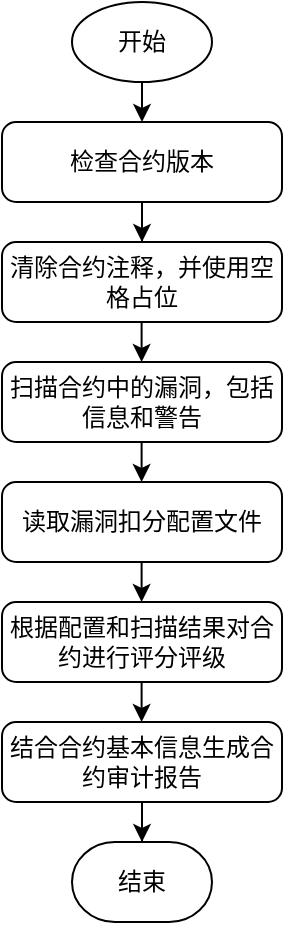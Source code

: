 <mxfile version="14.2.4" type="github">
  <diagram id="C5RBs43oDa-KdzZeNtuy" name="Page-1">
    <mxGraphModel dx="1426" dy="831" grid="1" gridSize="10" guides="1" tooltips="1" connect="1" arrows="1" fold="1" page="1" pageScale="1" pageWidth="827" pageHeight="1169" math="0" shadow="0">
      <root>
        <mxCell id="WIyWlLk6GJQsqaUBKTNV-0" />
        <mxCell id="WIyWlLk6GJQsqaUBKTNV-1" parent="WIyWlLk6GJQsqaUBKTNV-0" />
        <mxCell id="D1-YBusbFk8xAOi95iSE-8" style="edgeStyle=orthogonalEdgeStyle;rounded=0;orthogonalLoop=1;jettySize=auto;html=1;exitX=0.5;exitY=1;exitDx=0;exitDy=0;exitPerimeter=0;" parent="WIyWlLk6GJQsqaUBKTNV-1" source="D1-YBusbFk8xAOi95iSE-2" edge="1">
          <mxGeometry relative="1" as="geometry">
            <mxPoint x="515" y="190" as="targetPoint" />
          </mxGeometry>
        </mxCell>
        <mxCell id="D1-YBusbFk8xAOi95iSE-2" value="开始" style="strokeWidth=1;html=1;shape=mxgraph.flowchart.start_1;whiteSpace=wrap;" parent="WIyWlLk6GJQsqaUBKTNV-1" vertex="1">
          <mxGeometry x="480" y="130" width="70" height="40" as="geometry" />
        </mxCell>
        <mxCell id="D1-YBusbFk8xAOi95iSE-3" value="结束" style="strokeWidth=1;html=1;shape=mxgraph.flowchart.terminator;whiteSpace=wrap;" parent="WIyWlLk6GJQsqaUBKTNV-1" vertex="1">
          <mxGeometry x="480" y="550" width="70" height="40" as="geometry" />
        </mxCell>
        <mxCell id="D1-YBusbFk8xAOi95iSE-14" style="edgeStyle=orthogonalEdgeStyle;rounded=0;orthogonalLoop=1;jettySize=auto;html=1;exitX=0.5;exitY=1;exitDx=0;exitDy=0;" parent="WIyWlLk6GJQsqaUBKTNV-1" source="D1-YBusbFk8xAOi95iSE-4" target="D1-YBusbFk8xAOi95iSE-9" edge="1">
          <mxGeometry relative="1" as="geometry" />
        </mxCell>
        <mxCell id="D1-YBusbFk8xAOi95iSE-4" value="检查合约版本" style="rounded=1;whiteSpace=wrap;html=1;absoluteArcSize=1;arcSize=14;strokeWidth=1;" parent="WIyWlLk6GJQsqaUBKTNV-1" vertex="1">
          <mxGeometry x="445" y="190" width="140" height="40" as="geometry" />
        </mxCell>
        <mxCell id="D1-YBusbFk8xAOi95iSE-9" value="清除合约注释，并使用空格占位" style="rounded=1;whiteSpace=wrap;html=1;absoluteArcSize=1;arcSize=14;strokeWidth=1;" parent="WIyWlLk6GJQsqaUBKTNV-1" vertex="1">
          <mxGeometry x="445" y="250" width="140" height="40" as="geometry" />
        </mxCell>
        <mxCell id="D1-YBusbFk8xAOi95iSE-18" style="edgeStyle=orthogonalEdgeStyle;rounded=0;orthogonalLoop=1;jettySize=auto;html=1;exitX=0.5;exitY=1;exitDx=0;exitDy=0;" parent="WIyWlLk6GJQsqaUBKTNV-1" source="D1-YBusbFk8xAOi95iSE-16" target="D1-YBusbFk8xAOi95iSE-3" edge="1">
          <mxGeometry relative="1" as="geometry" />
        </mxCell>
        <mxCell id="D1-YBusbFk8xAOi95iSE-16" value="结合合约基本信息生成合约审计报告" style="rounded=1;whiteSpace=wrap;html=1;absoluteArcSize=1;arcSize=14;strokeWidth=1;" parent="WIyWlLk6GJQsqaUBKTNV-1" vertex="1">
          <mxGeometry x="445" y="490" width="140" height="40" as="geometry" />
        </mxCell>
        <mxCell id="fZ24Pr49zIEkieA5GfXy-0" value="扫描合约中的漏洞，包括信息和警告" style="rounded=1;whiteSpace=wrap;html=1;absoluteArcSize=1;arcSize=14;strokeWidth=1;" parent="WIyWlLk6GJQsqaUBKTNV-1" vertex="1">
          <mxGeometry x="445" y="310" width="140" height="40" as="geometry" />
        </mxCell>
        <mxCell id="fZ24Pr49zIEkieA5GfXy-1" value="读取漏洞扣分配置文件" style="rounded=1;whiteSpace=wrap;html=1;absoluteArcSize=1;arcSize=14;strokeWidth=1;" parent="WIyWlLk6GJQsqaUBKTNV-1" vertex="1">
          <mxGeometry x="445" y="370" width="140" height="40" as="geometry" />
        </mxCell>
        <mxCell id="fZ24Pr49zIEkieA5GfXy-2" value="根据配置和扫描结果对合约进行评分评级" style="rounded=1;whiteSpace=wrap;html=1;absoluteArcSize=1;arcSize=14;strokeWidth=1;" parent="WIyWlLk6GJQsqaUBKTNV-1" vertex="1">
          <mxGeometry x="445" y="430" width="140" height="40" as="geometry" />
        </mxCell>
        <mxCell id="fZ24Pr49zIEkieA5GfXy-3" style="edgeStyle=orthogonalEdgeStyle;rounded=0;orthogonalLoop=1;jettySize=auto;html=1;exitX=0.5;exitY=1;exitDx=0;exitDy=0;" parent="WIyWlLk6GJQsqaUBKTNV-1" edge="1">
          <mxGeometry relative="1" as="geometry">
            <mxPoint x="514.8" y="470" as="sourcePoint" />
            <mxPoint x="514.8" y="490" as="targetPoint" />
          </mxGeometry>
        </mxCell>
        <mxCell id="fZ24Pr49zIEkieA5GfXy-4" style="edgeStyle=orthogonalEdgeStyle;rounded=0;orthogonalLoop=1;jettySize=auto;html=1;exitX=0.5;exitY=1;exitDx=0;exitDy=0;" parent="WIyWlLk6GJQsqaUBKTNV-1" edge="1">
          <mxGeometry relative="1" as="geometry">
            <mxPoint x="514.8" y="410" as="sourcePoint" />
            <mxPoint x="514.8" y="430" as="targetPoint" />
          </mxGeometry>
        </mxCell>
        <mxCell id="fZ24Pr49zIEkieA5GfXy-5" style="edgeStyle=orthogonalEdgeStyle;rounded=0;orthogonalLoop=1;jettySize=auto;html=1;exitX=0.5;exitY=1;exitDx=0;exitDy=0;" parent="WIyWlLk6GJQsqaUBKTNV-1" edge="1">
          <mxGeometry relative="1" as="geometry">
            <mxPoint x="514.8" y="350" as="sourcePoint" />
            <mxPoint x="514.8" y="370" as="targetPoint" />
          </mxGeometry>
        </mxCell>
        <mxCell id="fZ24Pr49zIEkieA5GfXy-6" style="edgeStyle=orthogonalEdgeStyle;rounded=0;orthogonalLoop=1;jettySize=auto;html=1;exitX=0.5;exitY=1;exitDx=0;exitDy=0;" parent="WIyWlLk6GJQsqaUBKTNV-1" edge="1">
          <mxGeometry relative="1" as="geometry">
            <mxPoint x="514.8" y="290" as="sourcePoint" />
            <mxPoint x="514.8" y="310" as="targetPoint" />
          </mxGeometry>
        </mxCell>
      </root>
    </mxGraphModel>
  </diagram>
</mxfile>
